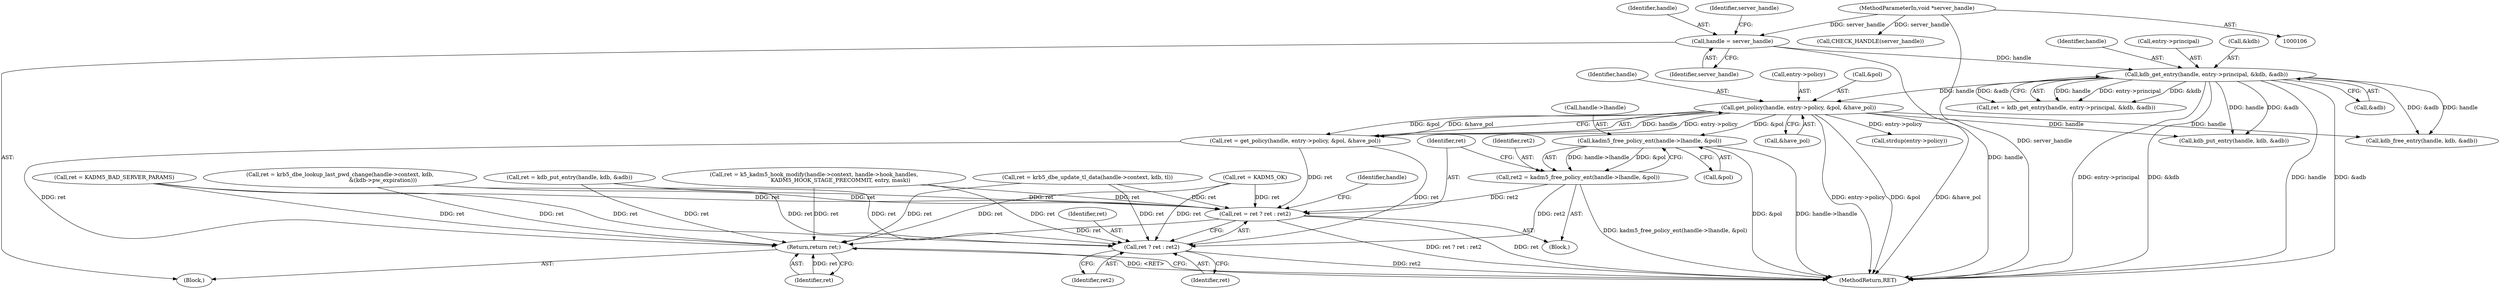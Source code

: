 digraph "0_krb5_b863de7fbf080b15e347a736fdda0a82d42f4f6b_0@API" {
"1000526" [label="(Call,kadm5_free_policy_ent(handle->lhandle, &pol))"];
"1000242" [label="(Call,get_policy(handle, entry->policy, &pol, &have_pol))"];
"1000222" [label="(Call,kdb_get_entry(handle, entry->principal, &kdb, &adb))"];
"1000123" [label="(Call,handle = server_handle)"];
"1000107" [label="(MethodParameterIn,void *server_handle)"];
"1000524" [label="(Call,ret2 = kadm5_free_policy_ent(handle->lhandle, &pol))"];
"1000532" [label="(Call,ret = ret ? ret : ret2)"];
"1000543" [label="(Return,return ret;)"];
"1000534" [label="(Call,ret ? ret : ret2)"];
"1000249" [label="(Call,&have_pol)"];
"1000123" [label="(Call,handle = server_handle)"];
"1000283" [label="(Call,ret = krb5_dbe_lookup_last_pwd_change(handle->context, kdb,\n                                                  &(kdb->pw_expiration)))"];
"1000530" [label="(Call,&pol)"];
"1000242" [label="(Call,get_policy(handle, entry->policy, &pol, &have_pol))"];
"1000539" [label="(Identifier,handle)"];
"1000495" [label="(Call,ret = kdb_put_entry(handle, kdb, &adb))"];
"1000240" [label="(Call,ret = get_policy(handle, entry->policy, &pol, &have_pol))"];
"1000524" [label="(Call,ret2 = kadm5_free_policy_ent(handle->lhandle, &pol))"];
"1000224" [label="(Call,entry->principal)"];
"1000222" [label="(Call,kdb_get_entry(handle, entry->principal, &kdb, &adb))"];
"1000543" [label="(Return,return ret;)"];
"1000526" [label="(Call,kadm5_free_policy_ent(handle->lhandle, &pol))"];
"1000244" [label="(Call,entry->policy)"];
"1000247" [label="(Call,&pol)"];
"1000271" [label="(Call,strdup(entry->policy))"];
"1000525" [label="(Identifier,ret2)"];
"1000124" [label="(Identifier,handle)"];
"1000126" [label="(Call,CHECK_HANDLE(server_handle))"];
"1000243" [label="(Identifier,handle)"];
"1000497" [label="(Call,kdb_put_entry(handle, kdb, &adb))"];
"1000127" [label="(Identifier,server_handle)"];
"1000480" [label="(Call,ret = k5_kadm5_hook_modify(handle->context, handle->hook_handles,\n                               KADM5_HOOK_STAGE_PRECOMMIT, entry, mask))"];
"1000125" [label="(Identifier,server_handle)"];
"1000536" [label="(Identifier,ret)"];
"1000537" [label="(Identifier,ret2)"];
"1000535" [label="(Identifier,ret)"];
"1000227" [label="(Call,&kdb)"];
"1000527" [label="(Call,handle->lhandle)"];
"1000220" [label="(Call,ret = kdb_get_entry(handle, entry->principal, &kdb, &adb))"];
"1000229" [label="(Call,&adb)"];
"1000223" [label="(Identifier,handle)"];
"1000533" [label="(Identifier,ret)"];
"1000517" [label="(Call,ret = KADM5_OK)"];
"1000544" [label="(Identifier,ret)"];
"1000466" [label="(Call,ret = KADM5_BAD_SERVER_PARAMS)"];
"1000442" [label="(Call,ret = krb5_dbe_update_tl_data(handle->context, kdb, tl))"];
"1000538" [label="(Call,kdb_free_entry(handle, kdb, &adb))"];
"1000545" [label="(MethodReturn,RET)"];
"1000110" [label="(Block,)"];
"1000107" [label="(MethodParameterIn,void *server_handle)"];
"1000523" [label="(Block,)"];
"1000532" [label="(Call,ret = ret ? ret : ret2)"];
"1000534" [label="(Call,ret ? ret : ret2)"];
"1000526" -> "1000524"  [label="AST: "];
"1000526" -> "1000530"  [label="CFG: "];
"1000527" -> "1000526"  [label="AST: "];
"1000530" -> "1000526"  [label="AST: "];
"1000524" -> "1000526"  [label="CFG: "];
"1000526" -> "1000545"  [label="DDG: &pol"];
"1000526" -> "1000545"  [label="DDG: handle->lhandle"];
"1000526" -> "1000524"  [label="DDG: handle->lhandle"];
"1000526" -> "1000524"  [label="DDG: &pol"];
"1000242" -> "1000526"  [label="DDG: &pol"];
"1000242" -> "1000240"  [label="AST: "];
"1000242" -> "1000249"  [label="CFG: "];
"1000243" -> "1000242"  [label="AST: "];
"1000244" -> "1000242"  [label="AST: "];
"1000247" -> "1000242"  [label="AST: "];
"1000249" -> "1000242"  [label="AST: "];
"1000240" -> "1000242"  [label="CFG: "];
"1000242" -> "1000545"  [label="DDG: entry->policy"];
"1000242" -> "1000545"  [label="DDG: &pol"];
"1000242" -> "1000545"  [label="DDG: &have_pol"];
"1000242" -> "1000240"  [label="DDG: handle"];
"1000242" -> "1000240"  [label="DDG: entry->policy"];
"1000242" -> "1000240"  [label="DDG: &pol"];
"1000242" -> "1000240"  [label="DDG: &have_pol"];
"1000222" -> "1000242"  [label="DDG: handle"];
"1000242" -> "1000271"  [label="DDG: entry->policy"];
"1000242" -> "1000497"  [label="DDG: handle"];
"1000242" -> "1000538"  [label="DDG: handle"];
"1000222" -> "1000220"  [label="AST: "];
"1000222" -> "1000229"  [label="CFG: "];
"1000223" -> "1000222"  [label="AST: "];
"1000224" -> "1000222"  [label="AST: "];
"1000227" -> "1000222"  [label="AST: "];
"1000229" -> "1000222"  [label="AST: "];
"1000220" -> "1000222"  [label="CFG: "];
"1000222" -> "1000545"  [label="DDG: &kdb"];
"1000222" -> "1000545"  [label="DDG: handle"];
"1000222" -> "1000545"  [label="DDG: &adb"];
"1000222" -> "1000545"  [label="DDG: entry->principal"];
"1000222" -> "1000220"  [label="DDG: handle"];
"1000222" -> "1000220"  [label="DDG: entry->principal"];
"1000222" -> "1000220"  [label="DDG: &kdb"];
"1000222" -> "1000220"  [label="DDG: &adb"];
"1000123" -> "1000222"  [label="DDG: handle"];
"1000222" -> "1000497"  [label="DDG: handle"];
"1000222" -> "1000497"  [label="DDG: &adb"];
"1000222" -> "1000538"  [label="DDG: handle"];
"1000222" -> "1000538"  [label="DDG: &adb"];
"1000123" -> "1000110"  [label="AST: "];
"1000123" -> "1000125"  [label="CFG: "];
"1000124" -> "1000123"  [label="AST: "];
"1000125" -> "1000123"  [label="AST: "];
"1000127" -> "1000123"  [label="CFG: "];
"1000123" -> "1000545"  [label="DDG: handle"];
"1000107" -> "1000123"  [label="DDG: server_handle"];
"1000107" -> "1000106"  [label="AST: "];
"1000107" -> "1000545"  [label="DDG: server_handle"];
"1000107" -> "1000126"  [label="DDG: server_handle"];
"1000524" -> "1000523"  [label="AST: "];
"1000525" -> "1000524"  [label="AST: "];
"1000533" -> "1000524"  [label="CFG: "];
"1000524" -> "1000545"  [label="DDG: kadm5_free_policy_ent(handle->lhandle, &pol)"];
"1000524" -> "1000532"  [label="DDG: ret2"];
"1000524" -> "1000534"  [label="DDG: ret2"];
"1000532" -> "1000523"  [label="AST: "];
"1000532" -> "1000534"  [label="CFG: "];
"1000533" -> "1000532"  [label="AST: "];
"1000534" -> "1000532"  [label="AST: "];
"1000539" -> "1000532"  [label="CFG: "];
"1000532" -> "1000545"  [label="DDG: ret"];
"1000532" -> "1000545"  [label="DDG: ret ? ret : ret2"];
"1000495" -> "1000532"  [label="DDG: ret"];
"1000466" -> "1000532"  [label="DDG: ret"];
"1000517" -> "1000532"  [label="DDG: ret"];
"1000480" -> "1000532"  [label="DDG: ret"];
"1000240" -> "1000532"  [label="DDG: ret"];
"1000283" -> "1000532"  [label="DDG: ret"];
"1000442" -> "1000532"  [label="DDG: ret"];
"1000532" -> "1000543"  [label="DDG: ret"];
"1000543" -> "1000110"  [label="AST: "];
"1000543" -> "1000544"  [label="CFG: "];
"1000544" -> "1000543"  [label="AST: "];
"1000545" -> "1000543"  [label="CFG: "];
"1000543" -> "1000545"  [label="DDG: <RET>"];
"1000544" -> "1000543"  [label="DDG: ret"];
"1000495" -> "1000543"  [label="DDG: ret"];
"1000466" -> "1000543"  [label="DDG: ret"];
"1000517" -> "1000543"  [label="DDG: ret"];
"1000480" -> "1000543"  [label="DDG: ret"];
"1000240" -> "1000543"  [label="DDG: ret"];
"1000283" -> "1000543"  [label="DDG: ret"];
"1000442" -> "1000543"  [label="DDG: ret"];
"1000534" -> "1000536"  [label="CFG: "];
"1000534" -> "1000537"  [label="CFG: "];
"1000535" -> "1000534"  [label="AST: "];
"1000536" -> "1000534"  [label="AST: "];
"1000537" -> "1000534"  [label="AST: "];
"1000534" -> "1000545"  [label="DDG: ret2"];
"1000495" -> "1000534"  [label="DDG: ret"];
"1000466" -> "1000534"  [label="DDG: ret"];
"1000517" -> "1000534"  [label="DDG: ret"];
"1000480" -> "1000534"  [label="DDG: ret"];
"1000240" -> "1000534"  [label="DDG: ret"];
"1000283" -> "1000534"  [label="DDG: ret"];
"1000442" -> "1000534"  [label="DDG: ret"];
}
